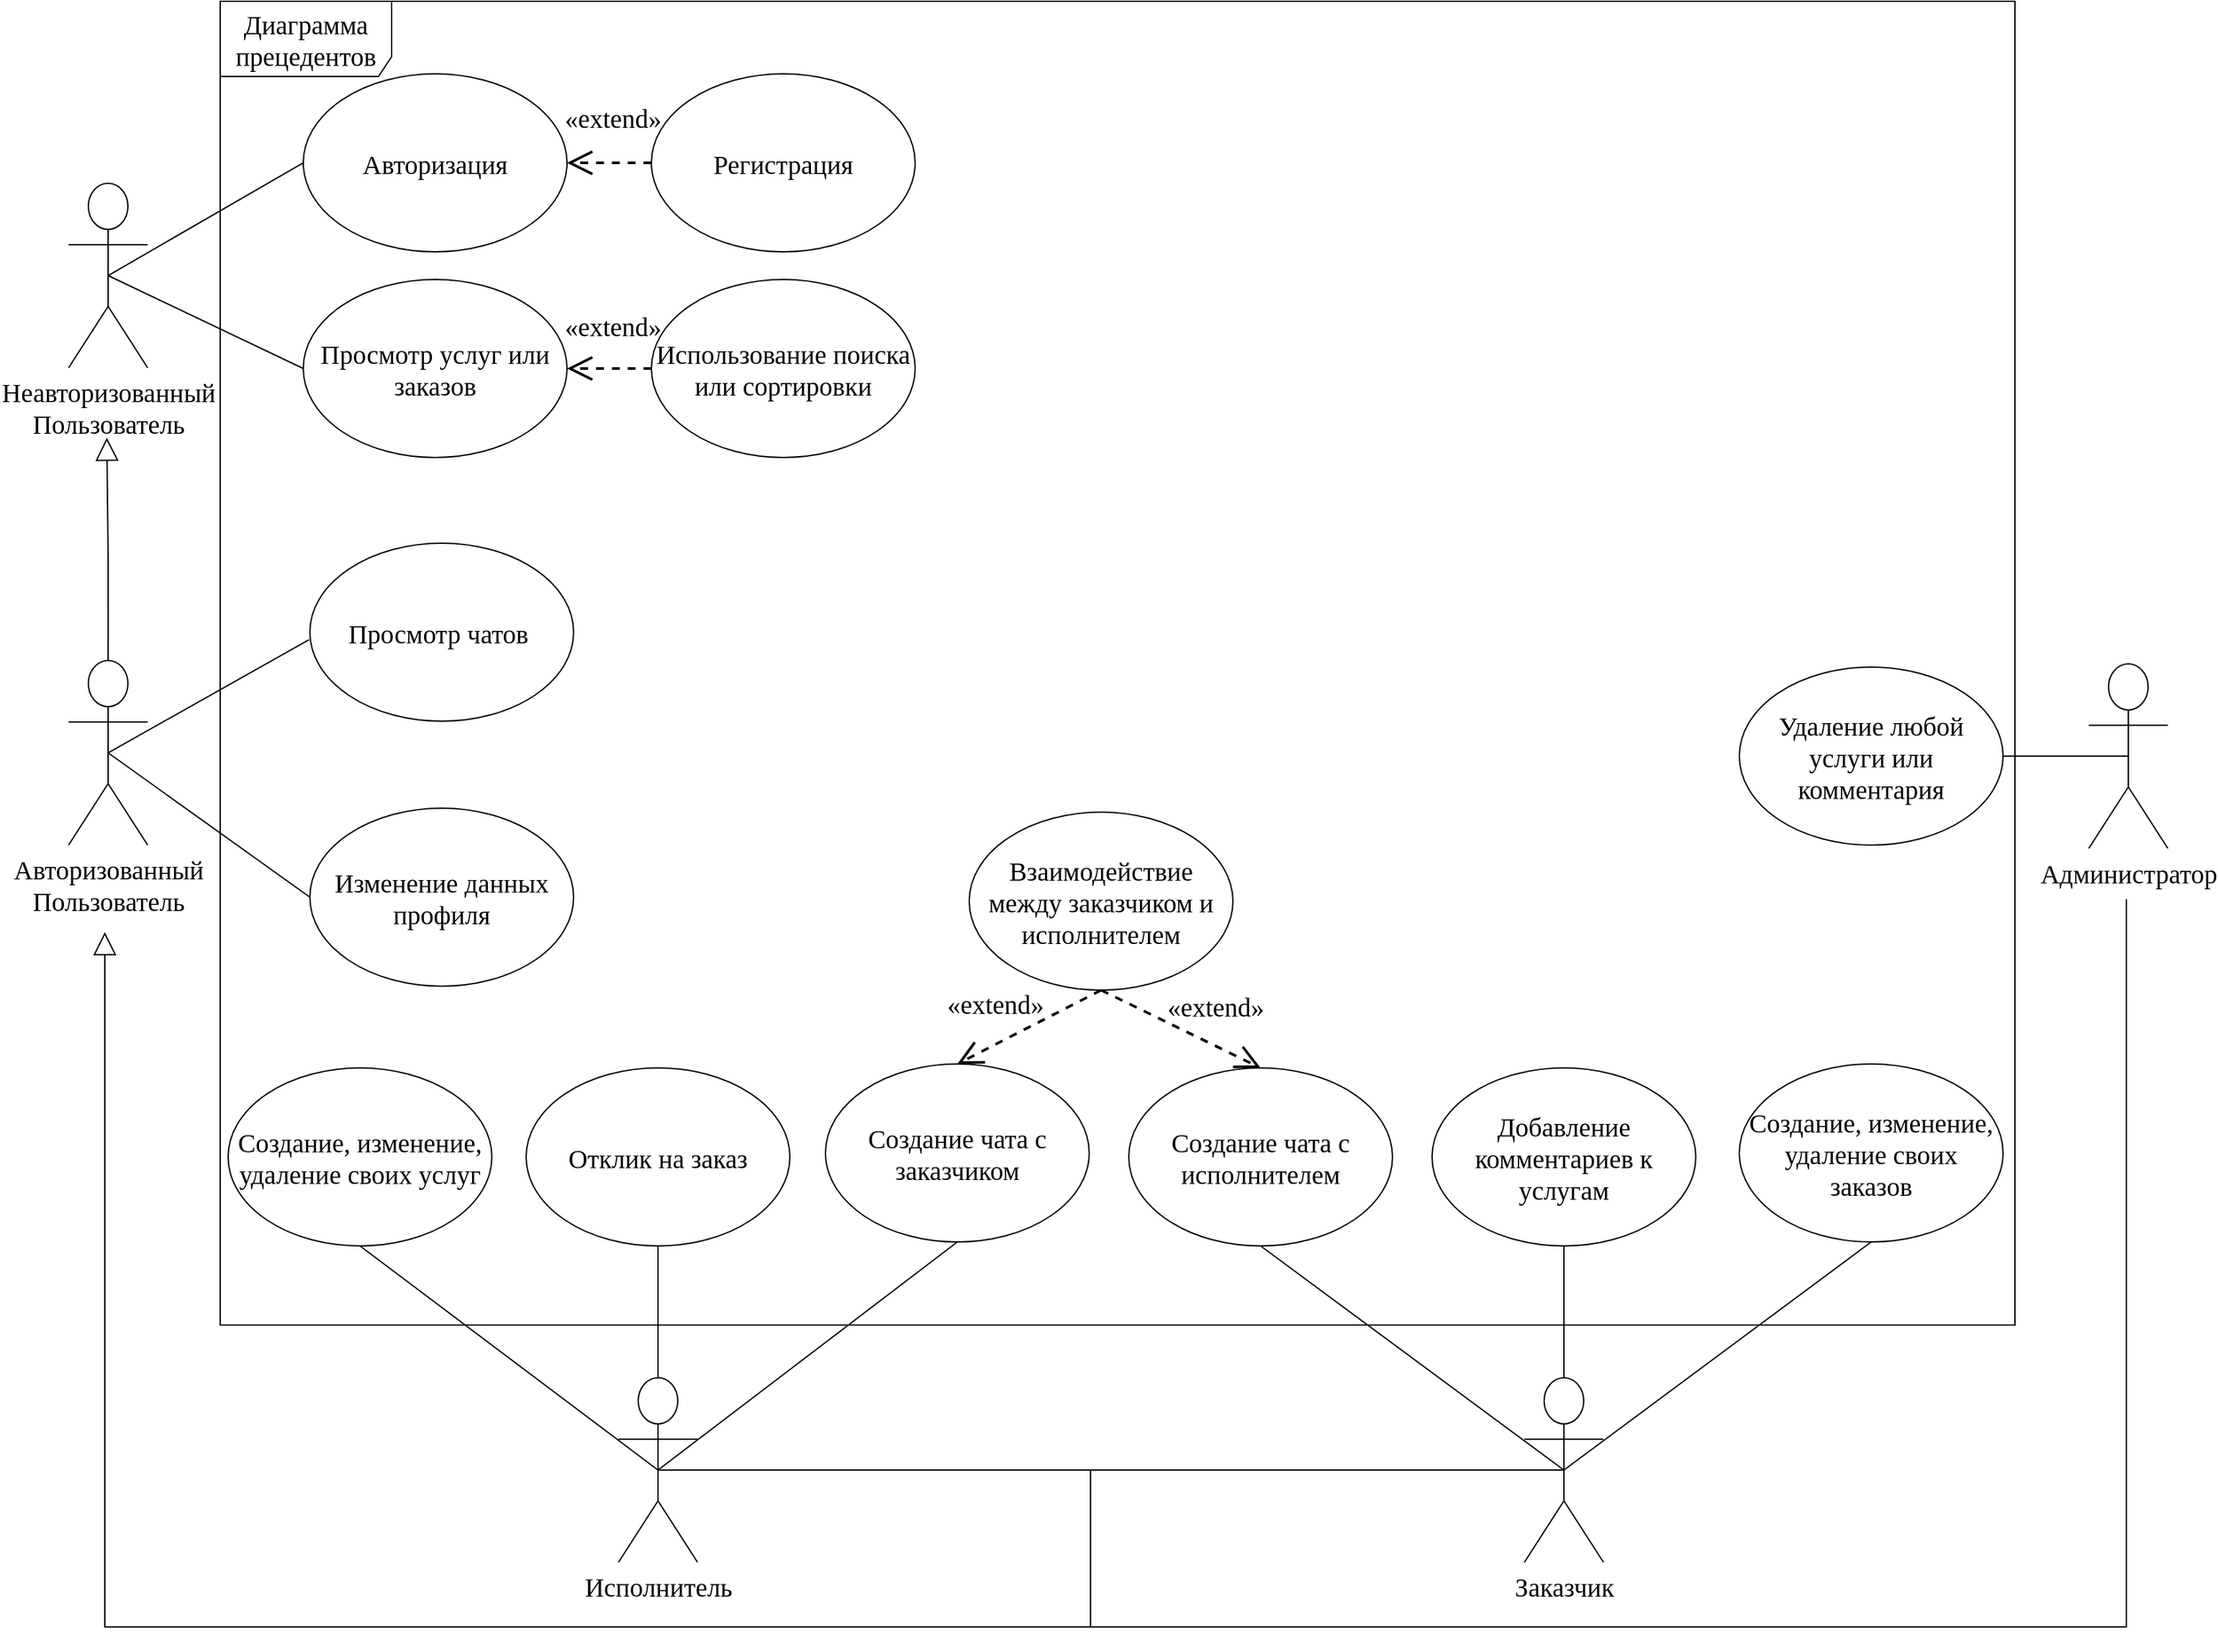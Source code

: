 <mxfile version="21.2.9" type="github">
  <diagram name="Страница 1" id="cCCIlAFTOr4Qi8Cy_CkC">
    <mxGraphModel dx="2252" dy="1221" grid="0" gridSize="10" guides="1" tooltips="1" connect="1" arrows="1" fold="1" page="1" pageScale="1" pageWidth="2336" pageHeight="1654" math="0" shadow="0">
      <root>
        <mxCell id="0" />
        <mxCell id="1" parent="0" />
        <mxCell id="28OgQDnd80GxhuWpJxjp-47" value="&lt;font style=&quot;&quot;&gt;&lt;font style=&quot;font-size: 20px;&quot;&gt;Диаграмма прецедентов&lt;/font&gt;&lt;br style=&quot;font-size: 20px;&quot;&gt;&lt;/font&gt;" style="shape=umlFrame;whiteSpace=wrap;html=1;width=130;height=57;perimeterSpacing=0;shadow=0;fontFamily=GOST type A Regular;fontSource=https%3A%2F%2Fwebfonts.pro%2Flight-fonts%2F123-gost_type_a.html;fontSize=20;" vertex="1" parent="1">
          <mxGeometry x="501.996" y="213.003" width="1361" height="1004" as="geometry" />
        </mxCell>
        <mxCell id="28OgQDnd80GxhuWpJxjp-48" style="edgeStyle=orthogonalEdgeStyle;rounded=0;orthogonalLoop=1;jettySize=auto;html=1;exitX=0.5;exitY=0;exitDx=0;exitDy=0;exitPerimeter=0;endArrow=block;endFill=0;endSize=15;fontSize=20;" edge="1" parent="1" source="28OgQDnd80GxhuWpJxjp-69">
          <mxGeometry relative="1" as="geometry">
            <mxPoint x="415.996" y="544.003" as="targetPoint" />
            <Array as="points" />
          </mxGeometry>
        </mxCell>
        <mxCell id="28OgQDnd80GxhuWpJxjp-49" style="rounded=0;orthogonalLoop=1;jettySize=auto;html=1;exitX=0.5;exitY=0.5;exitDx=0;exitDy=0;exitPerimeter=0;entryX=0;entryY=0.5;entryDx=0;entryDy=0;endArrow=none;endFill=0;fontSize=20;" edge="1" parent="1" source="28OgQDnd80GxhuWpJxjp-69" target="28OgQDnd80GxhuWpJxjp-64">
          <mxGeometry relative="1" as="geometry" />
        </mxCell>
        <mxCell id="28OgQDnd80GxhuWpJxjp-50" style="edgeStyle=none;rounded=0;jumpStyle=none;jumpSize=21;orthogonalLoop=1;jettySize=auto;html=1;exitX=0;exitY=0.5;exitDx=0;exitDy=0;entryX=1;entryY=0.5;entryDx=0;entryDy=0;dashed=1;startSize=19;endSize=15;strokeWidth=2;fontFamily=GOST type A Regular;fontSource=https%3A%2F%2Fwebfonts.pro%2Flight-fonts%2F123-gost_type_a.html;endArrow=open;endFill=0;fontSize=20;" edge="1" parent="1" source="28OgQDnd80GxhuWpJxjp-54" target="28OgQDnd80GxhuWpJxjp-53">
          <mxGeometry relative="1" as="geometry">
            <mxPoint x="1103.996" y="581.503" as="sourcePoint" />
            <mxPoint x="1038.996" y="581.503" as="targetPoint" />
          </mxGeometry>
        </mxCell>
        <mxCell id="28OgQDnd80GxhuWpJxjp-51" value="&lt;font style=&quot;font-size: 20px;&quot;&gt;Просмотр услуг или заказов&lt;/font&gt;" style="ellipse;whiteSpace=wrap;html=1;fontFamily=GOST type A Regular;fontSource=https%3A%2F%2Fwebfonts.pro%2Flight-fonts%2F123-gost_type_a.html;fontSize=20;" vertex="1" parent="1">
          <mxGeometry x="564.996" y="424.003" width="200" height="135" as="geometry" />
        </mxCell>
        <mxCell id="28OgQDnd80GxhuWpJxjp-52" value="&lt;span style=&quot;font-size: 20px;&quot;&gt;Использование поиска или сортировки&lt;/span&gt;" style="ellipse;whiteSpace=wrap;html=1;fontFamily=GOST type A Regular;fontSource=https%3A%2F%2Fwebfonts.pro%2Flight-fonts%2F123-gost_type_a.html;fontSize=20;" vertex="1" parent="1">
          <mxGeometry x="828.996" y="424.003" width="200" height="135" as="geometry" />
        </mxCell>
        <mxCell id="28OgQDnd80GxhuWpJxjp-53" value="&lt;font style=&quot;font-size: 20px;&quot;&gt;Авторизация&lt;/font&gt;" style="ellipse;whiteSpace=wrap;html=1;fontFamily=GOST type A Regular;fontSource=https%3A%2F%2Fwebfonts.pro%2Flight-fonts%2F123-gost_type_a.html;fontSize=20;" vertex="1" parent="1">
          <mxGeometry x="564.996" y="268.003" width="200" height="135" as="geometry" />
        </mxCell>
        <mxCell id="28OgQDnd80GxhuWpJxjp-54" value="&lt;font style=&quot;font-size: 20px;&quot;&gt;Регистрация&lt;/font&gt;" style="ellipse;whiteSpace=wrap;html=1;fontFamily=GOST type A Regular;fontSource=https%3A%2F%2Fwebfonts.pro%2Flight-fonts%2F123-gost_type_a.html;fontSize=20;" vertex="1" parent="1">
          <mxGeometry x="828.996" y="268.003" width="200" height="135" as="geometry" />
        </mxCell>
        <mxCell id="28OgQDnd80GxhuWpJxjp-55" value="&lt;span style=&quot;font-size: 20px;&quot;&gt;Удаление любой услуги или комментария&lt;/span&gt;" style="ellipse;whiteSpace=wrap;html=1;fontFamily=GOST type A Regular;fontSource=https%3A%2F%2Fwebfonts.pro%2Flight-fonts%2F123-gost_type_a.html;fontSize=20;" vertex="1" parent="1">
          <mxGeometry x="1653.996" y="718.003" width="200" height="135" as="geometry" />
        </mxCell>
        <mxCell id="28OgQDnd80GxhuWpJxjp-56" value="" style="endArrow=none;html=1;entryX=1;entryY=0.5;entryDx=0;entryDy=0;fontFamily=GOST type A Regular;fontSource=https%3A%2F%2Fwebfonts.pro%2Flight-fonts%2F123-gost_type_a.html;exitX=0.5;exitY=0.5;exitDx=0;exitDy=0;exitPerimeter=0;fontSize=20;" edge="1" parent="1" source="28OgQDnd80GxhuWpJxjp-85" target="28OgQDnd80GxhuWpJxjp-55">
          <mxGeometry width="50" height="50" relative="1" as="geometry">
            <mxPoint x="928.996" y="1308.003" as="sourcePoint" />
            <mxPoint x="1080.996" y="390.503" as="targetPoint" />
          </mxGeometry>
        </mxCell>
        <mxCell id="28OgQDnd80GxhuWpJxjp-57" value="&lt;font style=&quot;font-size: 20px;&quot;&gt;Создание, изменение, удаление своих услуг&lt;/font&gt;" style="ellipse;whiteSpace=wrap;html=1;fontFamily=GOST type A Regular;fontSource=https%3A%2F%2Fwebfonts.pro%2Flight-fonts%2F123-gost_type_a.html;fontSize=20;" vertex="1" parent="1">
          <mxGeometry x="507.996" y="1022.003" width="200" height="135" as="geometry" />
        </mxCell>
        <mxCell id="28OgQDnd80GxhuWpJxjp-58" style="rounded=0;orthogonalLoop=1;jettySize=auto;html=1;exitX=0.5;exitY=0.5;exitDx=0;exitDy=0;exitPerimeter=0;entryX=0;entryY=0.5;entryDx=0;entryDy=0;fontFamily=GOST type A Regular;fontSource=https%3A%2F%2Fwebfonts.pro%2Flight-fonts%2F123-gost_type_a.html;fontSize=20;endArrow=none;endFill=0;" edge="1" parent="1" source="28OgQDnd80GxhuWpJxjp-59" target="28OgQDnd80GxhuWpJxjp-53">
          <mxGeometry relative="1" as="geometry" />
        </mxCell>
        <mxCell id="28OgQDnd80GxhuWpJxjp-59" value="&lt;span style=&quot;font-size: 20px;&quot;&gt;Неавторизованный&lt;br style=&quot;font-size: 20px;&quot;&gt;Пользователь&lt;/span&gt;" style="shape=umlActor;verticalLabelPosition=bottom;verticalAlign=top;html=1;fontFamily=GOST type A Regular;fontSource=https%3A%2F%2Fwebfonts.pro%2Flight-fonts%2F123-gost_type_a.html;fontSize=20;" vertex="1" parent="1">
          <mxGeometry x="386.996" y="351.003" width="60" height="140" as="geometry" />
        </mxCell>
        <mxCell id="28OgQDnd80GxhuWpJxjp-60" value="" style="endArrow=none;html=1;exitX=0;exitY=0.5;exitDx=0;exitDy=0;entryX=0.5;entryY=0.5;entryDx=0;entryDy=0;fontFamily=GOST type A Regular;fontSource=https%3A%2F%2Fwebfonts.pro%2Flight-fonts%2F123-gost_type_a.html;entryPerimeter=0;fontSize=20;" edge="1" parent="1" source="28OgQDnd80GxhuWpJxjp-51" target="28OgQDnd80GxhuWpJxjp-59">
          <mxGeometry width="50" height="50" relative="1" as="geometry">
            <mxPoint x="432.996" y="356.003" as="sourcePoint" />
            <mxPoint x="634.996" y="361.503" as="targetPoint" />
          </mxGeometry>
        </mxCell>
        <mxCell id="28OgQDnd80GxhuWpJxjp-61" value="&lt;span style=&quot;font-size: 20px;&quot;&gt;Просмотр чатов&amp;nbsp;&lt;/span&gt;" style="ellipse;whiteSpace=wrap;html=1;fontFamily=GOST type A Regular;fontSource=https%3A%2F%2Fwebfonts.pro%2Flight-fonts%2F123-gost_type_a.html;fontSize=20;" vertex="1" parent="1">
          <mxGeometry x="569.996" y="624.003" width="200" height="135" as="geometry" />
        </mxCell>
        <mxCell id="28OgQDnd80GxhuWpJxjp-62" value="" style="endArrow=none;html=1;exitX=-0.003;exitY=0.542;exitDx=0;exitDy=0;fontFamily=GOST type A Regular;fontSource=https%3A%2F%2Fwebfonts.pro%2Flight-fonts%2F123-gost_type_a.html;entryX=0.5;entryY=0.5;entryDx=0;entryDy=0;entryPerimeter=0;exitPerimeter=0;fontSize=20;" edge="1" parent="1" source="28OgQDnd80GxhuWpJxjp-61" target="28OgQDnd80GxhuWpJxjp-69">
          <mxGeometry width="50" height="50" relative="1" as="geometry">
            <mxPoint x="579.996" y="497.503" as="sourcePoint" />
            <mxPoint x="1057.996" y="807.003" as="targetPoint" />
          </mxGeometry>
        </mxCell>
        <mxCell id="28OgQDnd80GxhuWpJxjp-63" value="&lt;span style=&quot;font-size: 20px;&quot;&gt;Взаимодействие между заказчиком и исполнителем&lt;/span&gt;" style="ellipse;whiteSpace=wrap;html=1;fontFamily=GOST type A Regular;fontSource=https%3A%2F%2Fwebfonts.pro%2Flight-fonts%2F123-gost_type_a.html;fontSize=20;" vertex="1" parent="1">
          <mxGeometry x="1069.996" y="828.003" width="200" height="135" as="geometry" />
        </mxCell>
        <mxCell id="28OgQDnd80GxhuWpJxjp-64" value="&lt;span style=&quot;font-size: 20px;&quot;&gt;Изменение данных профиля&lt;/span&gt;" style="ellipse;whiteSpace=wrap;html=1;fontFamily=GOST type A Regular;fontSource=https%3A%2F%2Fwebfonts.pro%2Flight-fonts%2F123-gost_type_a.html;fontSize=20;" vertex="1" parent="1">
          <mxGeometry x="569.996" y="825.003" width="200" height="135" as="geometry" />
        </mxCell>
        <mxCell id="28OgQDnd80GxhuWpJxjp-65" value="«extend»" style="text;html=1;strokeColor=none;fillColor=none;align=center;verticalAlign=middle;whiteSpace=wrap;rounded=0;shadow=0;fontFamily=GOST type A Regular;fontSource=https%3A%2F%2Fwebfonts.pro%2Flight-fonts%2F123-gost_type_a.html;fontSize=20;" vertex="1" parent="1">
          <mxGeometry x="779.996" y="449.003" width="40" height="20" as="geometry" />
        </mxCell>
        <mxCell id="28OgQDnd80GxhuWpJxjp-66" value="«extend»" style="text;html=1;strokeColor=none;fillColor=none;align=center;verticalAlign=middle;whiteSpace=wrap;rounded=0;shadow=0;fontFamily=GOST type A Regular;fontSource=https%3A%2F%2Fwebfonts.pro%2Flight-fonts%2F123-gost_type_a.html;fontSize=20;" vertex="1" parent="1">
          <mxGeometry x="779.996" y="291.003" width="40" height="20" as="geometry" />
        </mxCell>
        <mxCell id="28OgQDnd80GxhuWpJxjp-67" style="edgeStyle=none;rounded=0;jumpStyle=none;jumpSize=21;orthogonalLoop=1;jettySize=auto;html=1;exitX=0.5;exitY=1;exitDx=0;exitDy=0;dashed=1;startSize=19;endSize=15;strokeWidth=2;fontFamily=GOST type A Regular;fontSource=https%3A%2F%2Fwebfonts.pro%2Flight-fonts%2F123-gost_type_a.html;endArrow=open;endFill=0;entryX=0.5;entryY=0;entryDx=0;entryDy=0;fontSize=20;" edge="1" parent="1" source="28OgQDnd80GxhuWpJxjp-63" target="28OgQDnd80GxhuWpJxjp-74">
          <mxGeometry relative="1" as="geometry">
            <mxPoint x="862.996" y="664.003" as="sourcePoint" />
            <mxPoint x="762.996" y="664.003" as="targetPoint" />
          </mxGeometry>
        </mxCell>
        <mxCell id="28OgQDnd80GxhuWpJxjp-68" style="edgeStyle=none;rounded=0;jumpStyle=none;jumpSize=21;orthogonalLoop=1;jettySize=auto;html=1;exitX=0;exitY=0.5;exitDx=0;exitDy=0;entryX=1;entryY=0.5;entryDx=0;entryDy=0;dashed=1;startSize=19;endSize=15;strokeWidth=2;fontFamily=GOST type A Regular;fontSource=https%3A%2F%2Fwebfonts.pro%2Flight-fonts%2F123-gost_type_a.html;endArrow=open;endFill=0;fontSize=20;" edge="1" parent="1" source="28OgQDnd80GxhuWpJxjp-52" target="28OgQDnd80GxhuWpJxjp-51">
          <mxGeometry relative="1" as="geometry">
            <mxPoint x="830.496" y="520.003" as="sourcePoint" />
            <mxPoint x="769.496" y="520.003" as="targetPoint" />
          </mxGeometry>
        </mxCell>
        <mxCell id="28OgQDnd80GxhuWpJxjp-69" value="&lt;span style=&quot;font-size: 20px;&quot;&gt;Авторизованный&lt;br style=&quot;font-size: 20px;&quot;&gt;Пользователь&lt;/span&gt;" style="shape=umlActor;verticalLabelPosition=bottom;verticalAlign=top;html=1;fontFamily=GOST type A Regular;fontSource=https%3A%2F%2Fwebfonts.pro%2Flight-fonts%2F123-gost_type_a.html;fontSize=20;" vertex="1" parent="1">
          <mxGeometry x="386.996" y="713.003" width="60" height="140" as="geometry" />
        </mxCell>
        <mxCell id="28OgQDnd80GxhuWpJxjp-70" style="rounded=0;orthogonalLoop=1;jettySize=auto;html=1;exitX=0.5;exitY=0.5;exitDx=0;exitDy=0;exitPerimeter=0;entryX=0.5;entryY=1;entryDx=0;entryDy=0;endArrow=none;endFill=0;fontSize=20;" edge="1" parent="1" source="28OgQDnd80GxhuWpJxjp-71" target="28OgQDnd80GxhuWpJxjp-72">
          <mxGeometry relative="1" as="geometry" />
        </mxCell>
        <mxCell id="28OgQDnd80GxhuWpJxjp-71" value="&lt;span style=&quot;font-size: 20px;&quot;&gt;Заказчик&lt;/span&gt;" style="shape=umlActor;verticalLabelPosition=bottom;verticalAlign=top;html=1;fontFamily=GOST type A Regular;fontSource=https%3A%2F%2Fwebfonts.pro%2Flight-fonts%2F123-gost_type_a.html;fontSize=20;" vertex="1" parent="1">
          <mxGeometry x="1490.996" y="1257.003" width="60" height="140" as="geometry" />
        </mxCell>
        <mxCell id="28OgQDnd80GxhuWpJxjp-72" value="&lt;span style=&quot;font-size: 20px;&quot;&gt;Добавление комментариев к услугам&lt;/span&gt;" style="ellipse;whiteSpace=wrap;html=1;fontFamily=GOST type A Regular;fontSource=https%3A%2F%2Fwebfonts.pro%2Flight-fonts%2F123-gost_type_a.html;fontSize=20;" vertex="1" parent="1">
          <mxGeometry x="1420.996" y="1022.003" width="200" height="135" as="geometry" />
        </mxCell>
        <mxCell id="28OgQDnd80GxhuWpJxjp-73" value="&lt;font style=&quot;font-size: 20px;&quot;&gt;Создание, изменение, удаление своих заказов&lt;/font&gt;" style="ellipse;whiteSpace=wrap;html=1;fontFamily=GOST type A Regular;fontSource=https%3A%2F%2Fwebfonts.pro%2Flight-fonts%2F123-gost_type_a.html;fontSize=20;" vertex="1" parent="1">
          <mxGeometry x="1653.996" y="1019.003" width="200" height="135" as="geometry" />
        </mxCell>
        <mxCell id="28OgQDnd80GxhuWpJxjp-74" value="&lt;span style=&quot;font-size: 20px;&quot;&gt;Создание чата с &lt;br style=&quot;font-size: 20px;&quot;&gt;заказчиком&lt;/span&gt;" style="ellipse;whiteSpace=wrap;html=1;fontFamily=GOST type A Regular;fontSource=https%3A%2F%2Fwebfonts.pro%2Flight-fonts%2F123-gost_type_a.html;fontSize=20;" vertex="1" parent="1">
          <mxGeometry x="960.996" y="1019.003" width="200" height="135" as="geometry" />
        </mxCell>
        <mxCell id="28OgQDnd80GxhuWpJxjp-75" value="&lt;span style=&quot;font-size: 20px;&quot;&gt;Создание чата с исполнителем&lt;/span&gt;" style="ellipse;whiteSpace=wrap;html=1;fontFamily=GOST type A Regular;fontSource=https%3A%2F%2Fwebfonts.pro%2Flight-fonts%2F123-gost_type_a.html;fontSize=20;" vertex="1" parent="1">
          <mxGeometry x="1190.996" y="1022.003" width="200" height="135" as="geometry" />
        </mxCell>
        <mxCell id="28OgQDnd80GxhuWpJxjp-76" style="edgeStyle=none;rounded=0;jumpStyle=none;jumpSize=21;orthogonalLoop=1;jettySize=auto;html=1;exitX=0.5;exitY=1;exitDx=0;exitDy=0;dashed=1;startSize=19;endSize=15;strokeWidth=2;fontFamily=GOST type A Regular;fontSource=https%3A%2F%2Fwebfonts.pro%2Flight-fonts%2F123-gost_type_a.html;endArrow=open;endFill=0;entryX=0.5;entryY=0;entryDx=0;entryDy=0;fontSize=20;" edge="1" parent="1" source="28OgQDnd80GxhuWpJxjp-63" target="28OgQDnd80GxhuWpJxjp-75">
          <mxGeometry relative="1" as="geometry">
            <mxPoint x="941.996" y="886.003" as="sourcePoint" />
            <mxPoint x="907.996" y="1027.003" as="targetPoint" />
          </mxGeometry>
        </mxCell>
        <mxCell id="28OgQDnd80GxhuWpJxjp-77" value="«extend»" style="text;html=1;strokeColor=none;fillColor=none;align=center;verticalAlign=middle;whiteSpace=wrap;rounded=0;shadow=0;fontFamily=GOST type A Regular;fontSource=https%3A%2F%2Fwebfonts.pro%2Flight-fonts%2F123-gost_type_a.html;fontSize=20;" vertex="1" parent="1">
          <mxGeometry x="1236.996" y="965.003" width="40" height="20" as="geometry" />
        </mxCell>
        <mxCell id="28OgQDnd80GxhuWpJxjp-78" style="rounded=0;orthogonalLoop=1;jettySize=auto;html=1;exitX=0.5;exitY=0.5;exitDx=0;exitDy=0;exitPerimeter=0;entryX=0.5;entryY=1;entryDx=0;entryDy=0;endArrow=none;endFill=0;fontSize=20;" edge="1" parent="1" source="28OgQDnd80GxhuWpJxjp-71" target="28OgQDnd80GxhuWpJxjp-75">
          <mxGeometry relative="1" as="geometry">
            <mxPoint x="1482.996" y="1280.003" as="sourcePoint" />
            <mxPoint x="1530.996" y="1164.003" as="targetPoint" />
          </mxGeometry>
        </mxCell>
        <mxCell id="28OgQDnd80GxhuWpJxjp-79" style="rounded=0;orthogonalLoop=1;jettySize=auto;html=1;exitX=0.5;exitY=0.5;exitDx=0;exitDy=0;exitPerimeter=0;entryX=0.5;entryY=1;entryDx=0;entryDy=0;endArrow=none;endFill=0;fontSize=20;" edge="1" parent="1" source="28OgQDnd80GxhuWpJxjp-71" target="28OgQDnd80GxhuWpJxjp-73">
          <mxGeometry relative="1" as="geometry">
            <mxPoint x="1492.996" y="1290.003" as="sourcePoint" />
            <mxPoint x="1540.996" y="1174.003" as="targetPoint" />
          </mxGeometry>
        </mxCell>
        <mxCell id="28OgQDnd80GxhuWpJxjp-80" style="rounded=0;orthogonalLoop=1;jettySize=auto;html=1;exitX=0.5;exitY=1;exitDx=0;exitDy=0;entryX=0.5;entryY=0.5;entryDx=0;entryDy=0;endArrow=none;endFill=0;entryPerimeter=0;fontSize=20;" edge="1" parent="1" source="28OgQDnd80GxhuWpJxjp-57" target="28OgQDnd80GxhuWpJxjp-84">
          <mxGeometry relative="1" as="geometry">
            <mxPoint x="1502.996" y="1300.003" as="sourcePoint" />
            <mxPoint x="1550.996" y="1184.003" as="targetPoint" />
          </mxGeometry>
        </mxCell>
        <mxCell id="28OgQDnd80GxhuWpJxjp-81" style="rounded=0;orthogonalLoop=1;jettySize=auto;html=1;exitX=0.5;exitY=0.5;exitDx=0;exitDy=0;exitPerimeter=0;entryX=0.5;entryY=1;entryDx=0;entryDy=0;endArrow=none;endFill=0;fontSize=20;" edge="1" parent="1" source="28OgQDnd80GxhuWpJxjp-84" target="28OgQDnd80GxhuWpJxjp-74">
          <mxGeometry relative="1" as="geometry">
            <mxPoint x="1512.996" y="1310.003" as="sourcePoint" />
            <mxPoint x="1560.996" y="1194.003" as="targetPoint" />
          </mxGeometry>
        </mxCell>
        <mxCell id="28OgQDnd80GxhuWpJxjp-82" value="&lt;font style=&quot;font-size: 20px;&quot;&gt;Отклик на заказ&lt;/font&gt;" style="ellipse;whiteSpace=wrap;html=1;fontFamily=GOST type A Regular;fontSource=https%3A%2F%2Fwebfonts.pro%2Flight-fonts%2F123-gost_type_a.html;fontSize=20;" vertex="1" parent="1">
          <mxGeometry x="733.996" y="1022.003" width="200" height="135" as="geometry" />
        </mxCell>
        <mxCell id="28OgQDnd80GxhuWpJxjp-83" style="rounded=0;orthogonalLoop=1;jettySize=auto;html=1;exitX=0.5;exitY=0.5;exitDx=0;exitDy=0;exitPerimeter=0;entryX=0.5;entryY=1;entryDx=0;entryDy=0;endArrow=none;endFill=0;fontSize=20;" edge="1" parent="1" source="28OgQDnd80GxhuWpJxjp-84" target="28OgQDnd80GxhuWpJxjp-82">
          <mxGeometry relative="1" as="geometry">
            <mxPoint x="843.996" y="1337.003" as="sourcePoint" />
            <mxPoint x="1070.996" y="1164.003" as="targetPoint" />
          </mxGeometry>
        </mxCell>
        <mxCell id="28OgQDnd80GxhuWpJxjp-84" value="&lt;span style=&quot;font-size: 20px;&quot;&gt;Исполнитель&lt;br style=&quot;font-size: 20px;&quot;&gt;&lt;/span&gt;" style="shape=umlActor;verticalLabelPosition=bottom;verticalAlign=top;html=1;fontFamily=GOST type A Regular;fontSource=https%3A%2F%2Fwebfonts.pro%2Flight-fonts%2F123-gost_type_a.html;fontSize=20;" vertex="1" parent="1">
          <mxGeometry x="803.996" y="1257.003" width="60" height="140" as="geometry" />
        </mxCell>
        <mxCell id="28OgQDnd80GxhuWpJxjp-85" value="&lt;span style=&quot;font-size: 20px;&quot;&gt;Администратор&lt;/span&gt;" style="shape=umlActor;verticalLabelPosition=bottom;verticalAlign=top;html=1;fontFamily=GOST type A Regular;fontSource=https%3A%2F%2Fwebfonts.pro%2Flight-fonts%2F123-gost_type_a.html;fontSize=20;" vertex="1" parent="1">
          <mxGeometry x="1918.996" y="715.503" width="60" height="140" as="geometry" />
        </mxCell>
        <mxCell id="28OgQDnd80GxhuWpJxjp-86" value="" style="edgeStyle=orthogonalEdgeStyle;rounded=0;orthogonalLoop=1;jettySize=auto;html=1;exitX=1;exitY=1;exitDx=0;exitDy=0;entryX=0;entryY=0.5;entryDx=0;entryDy=0;strokeColor=none;startArrow=none;fontFamily=GOST type A Regular;fontSource=https%3A%2F%2Fwebfonts.pro%2Flight-fonts%2F123-gost_type_a.html;fontSize=20;" edge="1" parent="1" target="28OgQDnd80GxhuWpJxjp-87">
          <mxGeometry relative="1" as="geometry">
            <mxPoint x="1109.996" y="985.003" as="sourcePoint" />
            <mxPoint x="838.996" y="581.503" as="targetPoint" />
          </mxGeometry>
        </mxCell>
        <mxCell id="28OgQDnd80GxhuWpJxjp-87" value="«extend»" style="text;html=1;strokeColor=none;fillColor=none;align=center;verticalAlign=middle;whiteSpace=wrap;rounded=0;shadow=0;fontFamily=GOST type A Regular;fontSource=https%3A%2F%2Fwebfonts.pro%2Flight-fonts%2F123-gost_type_a.html;fontSize=20;" vertex="1" parent="1">
          <mxGeometry x="1069.996" y="963.003" width="40" height="20" as="geometry" />
        </mxCell>
        <mxCell id="28OgQDnd80GxhuWpJxjp-88" value="" style="group;fontSize=20;" vertex="1" connectable="0" parent="1">
          <mxGeometry x="726.996" y="1446.003" width="717.5" as="geometry" />
        </mxCell>
        <mxCell id="28OgQDnd80GxhuWpJxjp-89" value="" style="edgeStyle=elbowEdgeStyle;rounded=0;orthogonalLoop=1;jettySize=auto;html=1;endSize=15;endArrow=none;endFill=0;elbow=vertical;fontSize=20;" edge="1" parent="28OgQDnd80GxhuWpJxjp-88">
          <mxGeometry relative="1" as="geometry">
            <mxPoint x="1220.5" y="-552" as="sourcePoint" />
            <mxPoint x="435.5" as="targetPoint" />
            <Array as="points">
              <mxPoint x="717.5" />
            </Array>
          </mxGeometry>
        </mxCell>
        <mxCell id="28OgQDnd80GxhuWpJxjp-90" value="" style="group;fontSize=20;" vertex="1" connectable="0" parent="28OgQDnd80GxhuWpJxjp-88">
          <mxGeometry as="geometry" />
        </mxCell>
        <mxCell id="28OgQDnd80GxhuWpJxjp-91" value="" style="edgeStyle=elbowEdgeStyle;rounded=0;orthogonalLoop=1;jettySize=auto;html=1;endSize=15;endArrow=block;endFill=0;elbow=vertical;fontSize=20;" edge="1" parent="28OgQDnd80GxhuWpJxjp-90">
          <mxGeometry relative="1" as="geometry">
            <mxPoint x="435" y="-119" as="sourcePoint" />
            <mxPoint x="-312.5" y="-527" as="targetPoint" />
            <Array as="points">
              <mxPoint />
            </Array>
          </mxGeometry>
        </mxCell>
        <mxCell id="28OgQDnd80GxhuWpJxjp-92" value="" style="endArrow=none;html=1;rounded=0;exitX=0.5;exitY=0.5;exitDx=0;exitDy=0;exitPerimeter=0;entryX=0.5;entryY=0.5;entryDx=0;entryDy=0;entryPerimeter=0;fontSize=20;" edge="1" parent="28OgQDnd80GxhuWpJxjp-90" source="28OgQDnd80GxhuWpJxjp-84" target="28OgQDnd80GxhuWpJxjp-71">
          <mxGeometry width="50" height="50" relative="1" as="geometry">
            <mxPoint x="535.5" y="-209" as="sourcePoint" />
            <mxPoint x="585.5" y="-259" as="targetPoint" />
          </mxGeometry>
        </mxCell>
      </root>
    </mxGraphModel>
  </diagram>
</mxfile>

